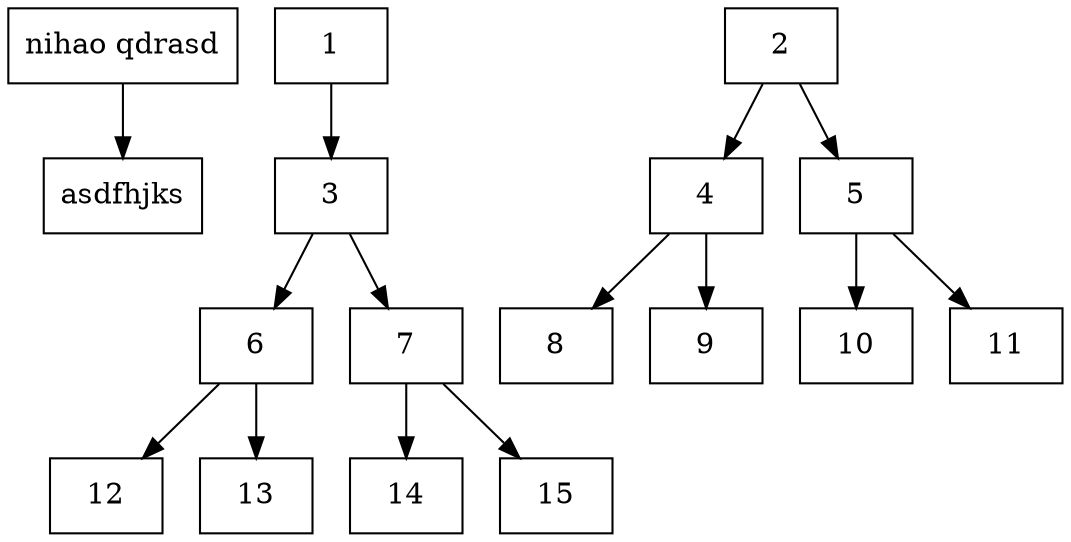 digraph tree {
  
  fontname = "Consolas"
  fontsize = 24
 
  node[shape = "box"]
 
  "nihao qdrasd" -> asdfhjks;
  1 -> 3;
  2 -> 4;
  2 -> 5;
  3 -> 6;
  3 -> 7;
  4 -> 8;
  4 -> 9;
  5 -> 10;
  5 -> 11;
  6 -> 12;
  6 -> 13;
  7 -> 14;
  7 -> 15;
}